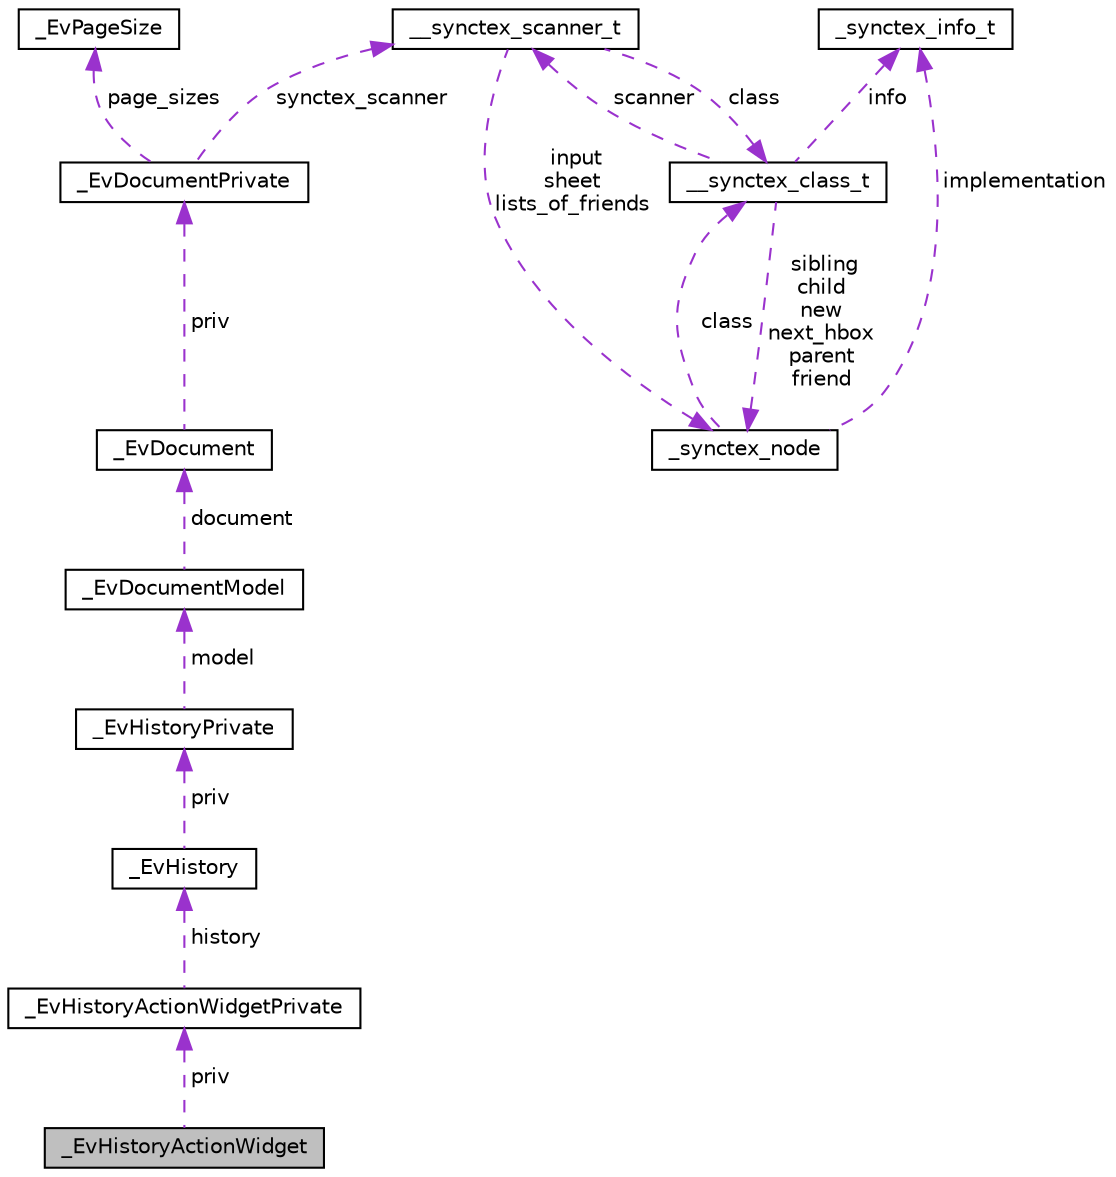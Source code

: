 digraph "_EvHistoryActionWidget"
{
  edge [fontname="Helvetica",fontsize="10",labelfontname="Helvetica",labelfontsize="10"];
  node [fontname="Helvetica",fontsize="10",shape=record];
  Node1 [label="_EvHistoryActionWidget",height=0.2,width=0.4,color="black", fillcolor="grey75", style="filled" fontcolor="black"];
  Node2 -> Node1 [dir="back",color="darkorchid3",fontsize="10",style="dashed",label=" priv" ,fontname="Helvetica"];
  Node2 [label="_EvHistoryActionWidgetPrivate",height=0.2,width=0.4,color="black", fillcolor="white", style="filled",URL="$d2/dbc/struct__EvHistoryActionWidgetPrivate.html"];
  Node3 -> Node2 [dir="back",color="darkorchid3",fontsize="10",style="dashed",label=" history" ,fontname="Helvetica"];
  Node3 [label="_EvHistory",height=0.2,width=0.4,color="black", fillcolor="white", style="filled",URL="$d1/db5/struct__EvHistory.html"];
  Node4 -> Node3 [dir="back",color="darkorchid3",fontsize="10",style="dashed",label=" priv" ,fontname="Helvetica"];
  Node4 [label="_EvHistoryPrivate",height=0.2,width=0.4,color="black", fillcolor="white", style="filled",URL="$da/d50/struct__EvHistoryPrivate.html"];
  Node5 -> Node4 [dir="back",color="darkorchid3",fontsize="10",style="dashed",label=" model" ,fontname="Helvetica"];
  Node5 [label="_EvDocumentModel",height=0.2,width=0.4,color="black", fillcolor="white", style="filled",URL="$dc/d24/struct__EvDocumentModel.html"];
  Node6 -> Node5 [dir="back",color="darkorchid3",fontsize="10",style="dashed",label=" document" ,fontname="Helvetica"];
  Node6 [label="_EvDocument",height=0.2,width=0.4,color="black", fillcolor="white", style="filled",URL="$db/d02/struct__EvDocument.html"];
  Node7 -> Node6 [dir="back",color="darkorchid3",fontsize="10",style="dashed",label=" priv" ,fontname="Helvetica"];
  Node7 [label="_EvDocumentPrivate",height=0.2,width=0.4,color="black", fillcolor="white", style="filled",URL="$d6/da7/struct__EvDocumentPrivate.html"];
  Node8 -> Node7 [dir="back",color="darkorchid3",fontsize="10",style="dashed",label=" page_sizes" ,fontname="Helvetica"];
  Node8 [label="_EvPageSize",height=0.2,width=0.4,color="black", fillcolor="white", style="filled",URL="$d8/dec/struct__EvPageSize.html"];
  Node9 -> Node7 [dir="back",color="darkorchid3",fontsize="10",style="dashed",label=" synctex_scanner" ,fontname="Helvetica"];
  Node9 [label="__synctex_scanner_t",height=0.2,width=0.4,color="black", fillcolor="white", style="filled",URL="$d6/ddd/struct____synctex__scanner__t.html"];
  Node10 -> Node9 [dir="back",color="darkorchid3",fontsize="10",style="dashed",label=" input\nsheet\nlists_of_friends" ,fontname="Helvetica"];
  Node10 [label="_synctex_node",height=0.2,width=0.4,color="black", fillcolor="white", style="filled",URL="$dd/d4f/struct__synctex__node.html"];
  Node11 -> Node10 [dir="back",color="darkorchid3",fontsize="10",style="dashed",label=" implementation" ,fontname="Helvetica"];
  Node11 [label="_synctex_info_t",height=0.2,width=0.4,color="black", fillcolor="white", style="filled",URL="$d2/da8/union__synctex__info__t.html"];
  Node12 -> Node10 [dir="back",color="darkorchid3",fontsize="10",style="dashed",label=" class" ,fontname="Helvetica"];
  Node12 [label="__synctex_class_t",height=0.2,width=0.4,color="black", fillcolor="white", style="filled",URL="$d2/dd6/struct____synctex__class__t.html"];
  Node10 -> Node12 [dir="back",color="darkorchid3",fontsize="10",style="dashed",label=" sibling\nchild\nnew\nnext_hbox\nparent\nfriend" ,fontname="Helvetica"];
  Node11 -> Node12 [dir="back",color="darkorchid3",fontsize="10",style="dashed",label=" info" ,fontname="Helvetica"];
  Node9 -> Node12 [dir="back",color="darkorchid3",fontsize="10",style="dashed",label=" scanner" ,fontname="Helvetica"];
  Node12 -> Node9 [dir="back",color="darkorchid3",fontsize="10",style="dashed",label=" class" ,fontname="Helvetica"];
}
